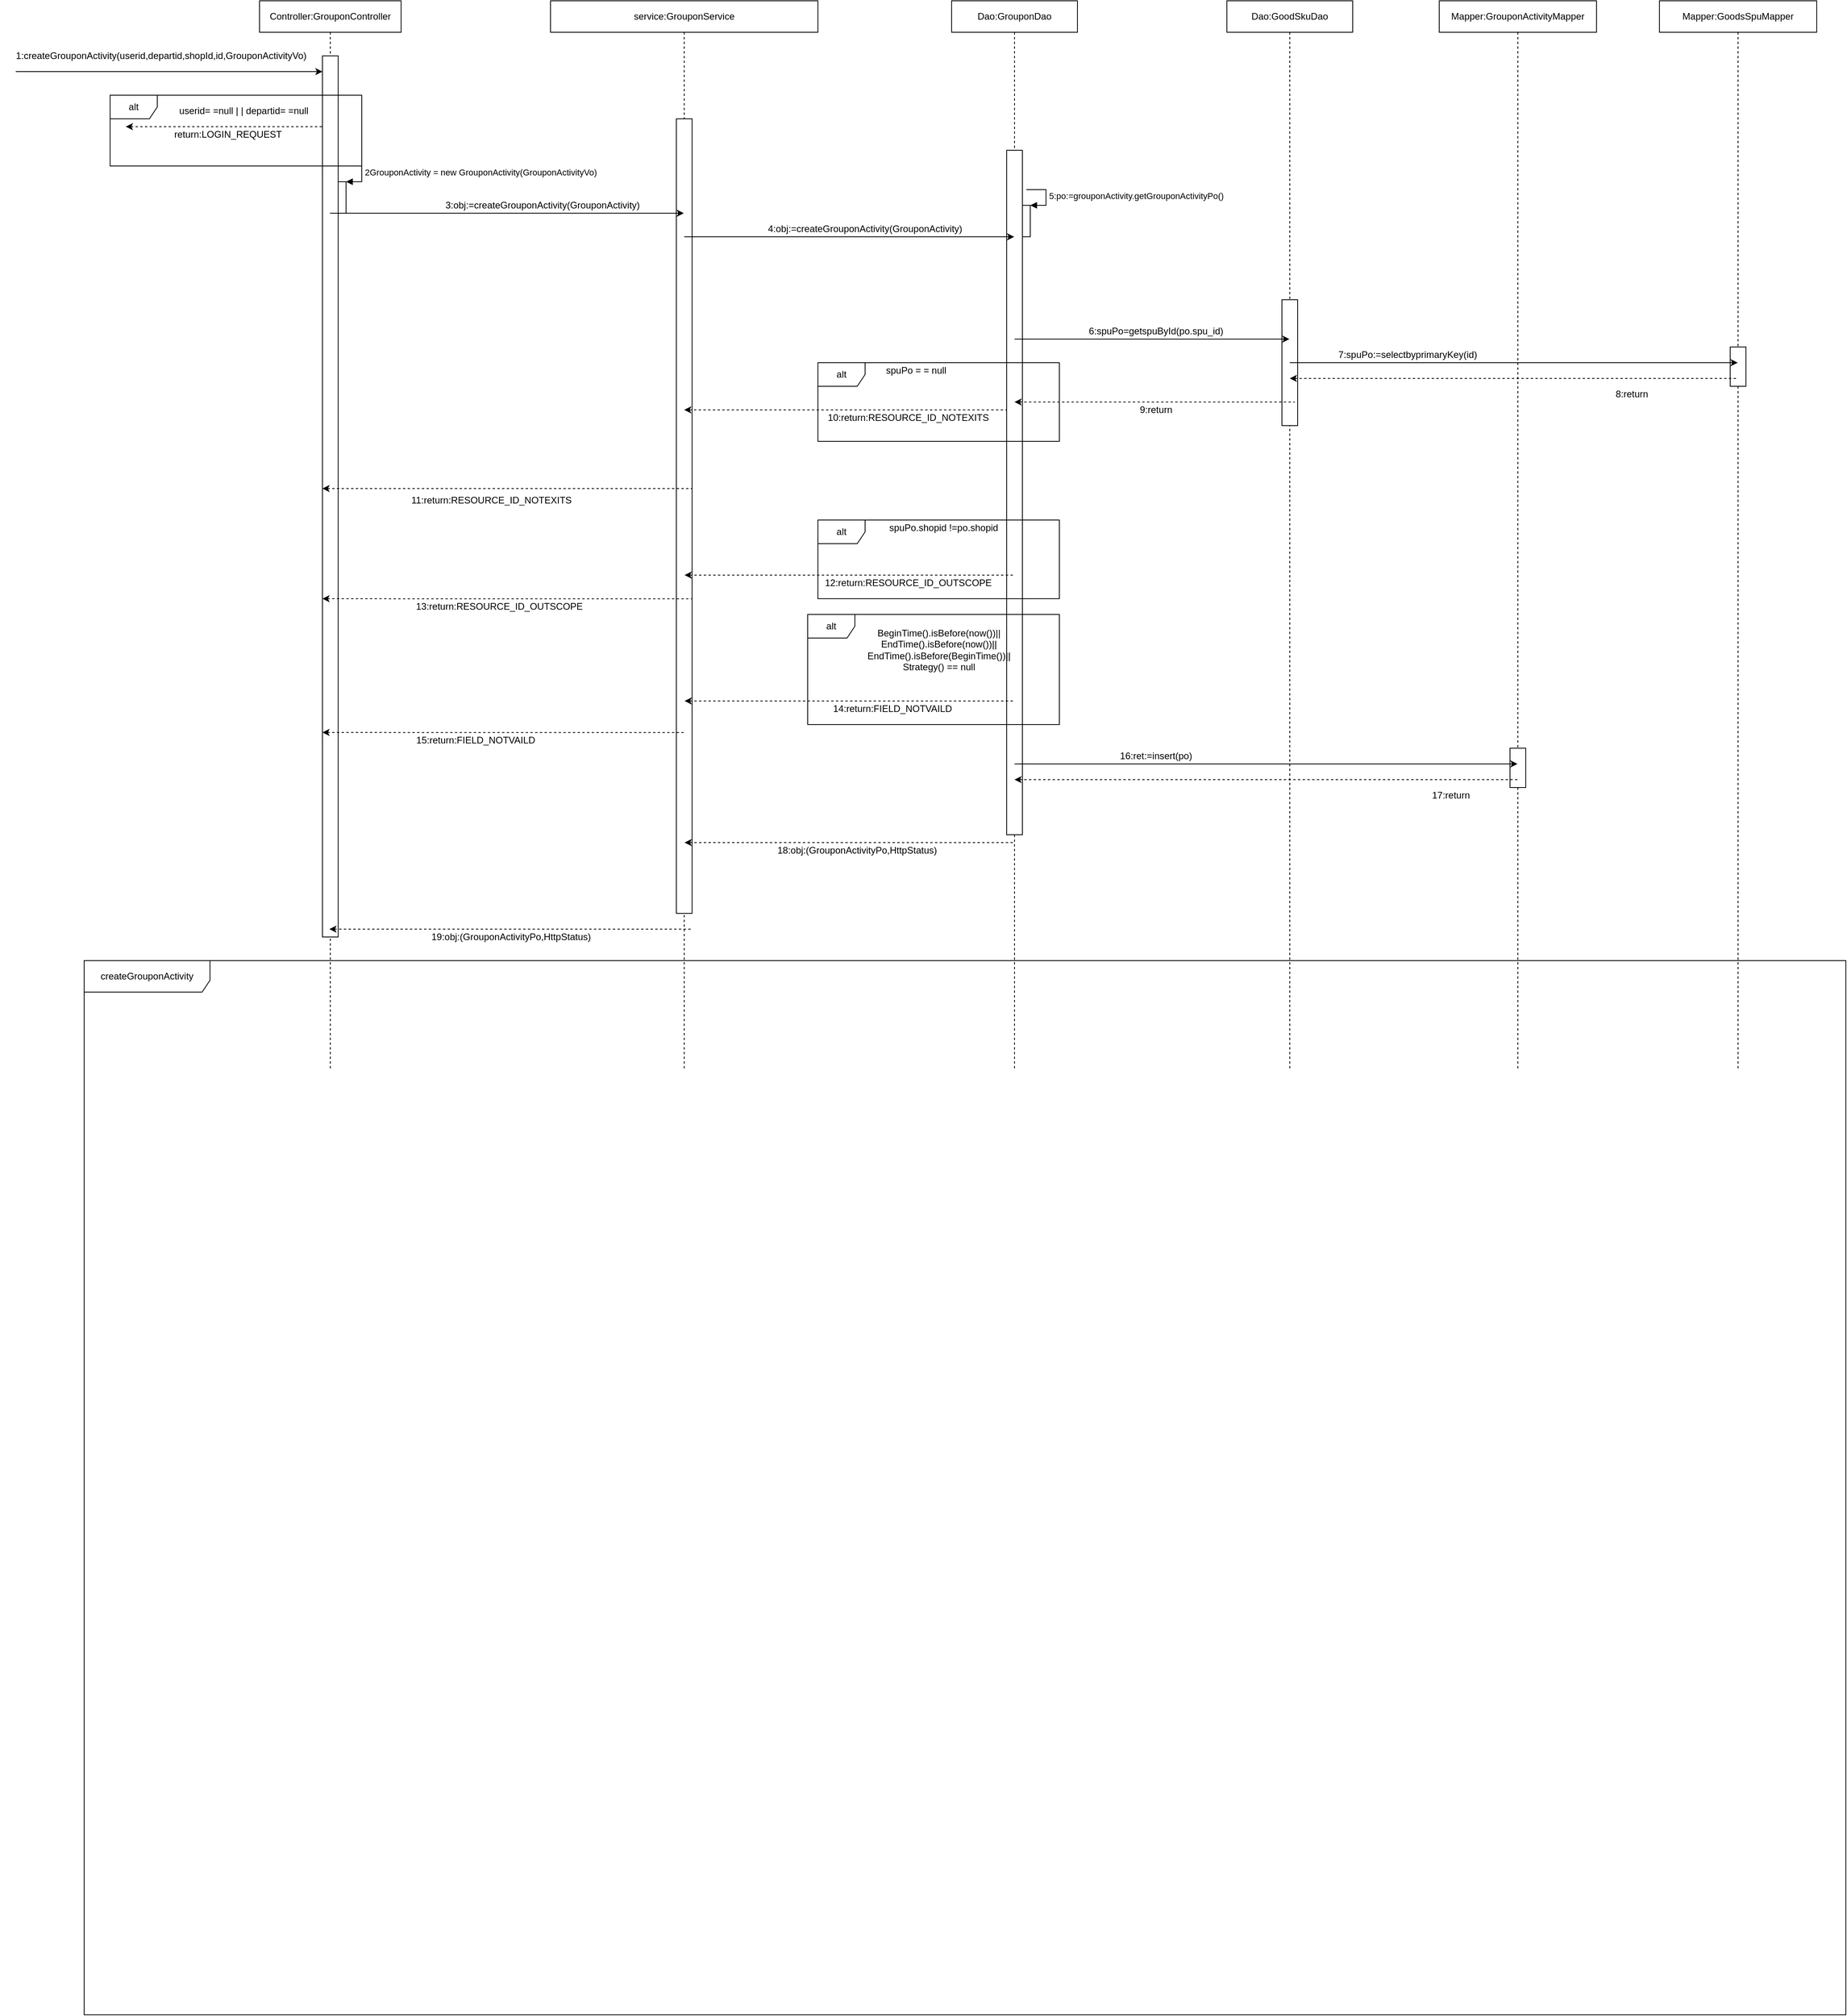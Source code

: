 <mxfile version="14.1.1" type="github">
  <diagram id="XvyM417pwiQkXbIRkVmS" name="Page-1">
    <mxGraphModel dx="1692" dy="1658" grid="1" gridSize="10" guides="1" tooltips="1" connect="1" arrows="1" fold="1" page="1" pageScale="1" pageWidth="827" pageHeight="1169" math="0" shadow="0">
      <root>
        <mxCell id="0" />
        <mxCell id="1" parent="0" />
        <mxCell id="MDOoDEjRiofSLdFRRyra-8" value="&lt;div&gt;service:GrouponService&lt;/div&gt;" style="shape=umlLifeline;perimeter=lifelinePerimeter;whiteSpace=wrap;html=1;container=1;collapsible=0;recursiveResize=0;outlineConnect=0;" vertex="1" parent="1">
          <mxGeometry x="180" y="-40" width="340" height="1360" as="geometry" />
        </mxCell>
        <mxCell id="MDOoDEjRiofSLdFRRyra-31" value="" style="rounded=0;whiteSpace=wrap;html=1;" vertex="1" parent="MDOoDEjRiofSLdFRRyra-8">
          <mxGeometry x="160" y="150" width="20" height="1010" as="geometry" />
        </mxCell>
        <mxCell id="MDOoDEjRiofSLdFRRyra-55" value="" style="endArrow=none;html=1;startArrow=classic;startFill=1;endFill=0;dashed=1;" edge="1" parent="MDOoDEjRiofSLdFRRyra-8" target="MDOoDEjRiofSLdFRRyra-9">
          <mxGeometry width="50" height="50" relative="1" as="geometry">
            <mxPoint x="170" y="520" as="sourcePoint" />
            <mxPoint x="371.18" y="520" as="targetPoint" />
            <Array as="points">
              <mxPoint x="300" y="520" />
            </Array>
          </mxGeometry>
        </mxCell>
        <mxCell id="MDOoDEjRiofSLdFRRyra-10" value="Dao:GoodSkuDao" style="shape=umlLifeline;perimeter=lifelinePerimeter;whiteSpace=wrap;html=1;container=1;collapsible=0;recursiveResize=0;outlineConnect=0;" vertex="1" parent="1">
          <mxGeometry x="1040" y="-40" width="160" height="1360" as="geometry" />
        </mxCell>
        <mxCell id="MDOoDEjRiofSLdFRRyra-44" value="" style="rounded=0;whiteSpace=wrap;html=1;" vertex="1" parent="MDOoDEjRiofSLdFRRyra-10">
          <mxGeometry x="70" y="380" width="20" height="160" as="geometry" />
        </mxCell>
        <mxCell id="MDOoDEjRiofSLdFRRyra-11" value="Mapper:GrouponActivityMapper" style="shape=umlLifeline;perimeter=lifelinePerimeter;whiteSpace=wrap;html=1;container=1;collapsible=0;recursiveResize=0;outlineConnect=0;" vertex="1" parent="1">
          <mxGeometry x="1310" y="-40" width="200" height="1360" as="geometry" />
        </mxCell>
        <mxCell id="MDOoDEjRiofSLdFRRyra-76" value="" style="rounded=0;whiteSpace=wrap;html=1;" vertex="1" parent="MDOoDEjRiofSLdFRRyra-11">
          <mxGeometry x="90" y="950" width="20" height="50" as="geometry" />
        </mxCell>
        <mxCell id="MDOoDEjRiofSLdFRRyra-12" value="Mapper:GoodsSpuMapper" style="shape=umlLifeline;perimeter=lifelinePerimeter;whiteSpace=wrap;html=1;container=1;collapsible=0;recursiveResize=0;outlineConnect=0;" vertex="1" parent="1">
          <mxGeometry x="1590" y="-40" width="200" height="1360" as="geometry" />
        </mxCell>
        <mxCell id="MDOoDEjRiofSLdFRRyra-45" value="" style="rounded=0;whiteSpace=wrap;html=1;" vertex="1" parent="MDOoDEjRiofSLdFRRyra-12">
          <mxGeometry x="90" y="440" width="20" height="50" as="geometry" />
        </mxCell>
        <mxCell id="MDOoDEjRiofSLdFRRyra-26" value="1:createGrouponActivity(userid,departid,shopId,id,GrouponActivityVo)" style="text;html=1;strokeColor=none;fillColor=none;align=center;verticalAlign=middle;whiteSpace=wrap;rounded=0;" vertex="1" parent="1">
          <mxGeometry x="-520" y="20" width="410" height="20" as="geometry" />
        </mxCell>
        <mxCell id="MDOoDEjRiofSLdFRRyra-27" value="Controller:GrouponController" style="shape=umlLifeline;perimeter=lifelinePerimeter;whiteSpace=wrap;html=1;container=1;collapsible=0;recursiveResize=0;outlineConnect=0;" vertex="1" parent="1">
          <mxGeometry x="-190" y="-40" width="180" height="1360" as="geometry" />
        </mxCell>
        <mxCell id="MDOoDEjRiofSLdFRRyra-29" value="" style="rounded=0;whiteSpace=wrap;html=1;" vertex="1" parent="MDOoDEjRiofSLdFRRyra-27">
          <mxGeometry x="80" y="70" width="20" height="1120" as="geometry" />
        </mxCell>
        <mxCell id="MDOoDEjRiofSLdFRRyra-35" value="" style="html=1;points=[];perimeter=orthogonalPerimeter;" vertex="1" parent="MDOoDEjRiofSLdFRRyra-27">
          <mxGeometry x="100" y="230" width="10" height="40" as="geometry" />
        </mxCell>
        <mxCell id="MDOoDEjRiofSLdFRRyra-36" value="2GrouponActivity = new GrouponActivity(GrouponActivityVo)" style="edgeStyle=orthogonalEdgeStyle;html=1;align=left;spacingLeft=2;endArrow=block;rounded=0;entryX=1;entryY=0;" edge="1" target="MDOoDEjRiofSLdFRRyra-35" parent="MDOoDEjRiofSLdFRRyra-27">
          <mxGeometry relative="1" as="geometry">
            <mxPoint x="105" y="210" as="sourcePoint" />
            <Array as="points">
              <mxPoint x="130" y="210" />
            </Array>
          </mxGeometry>
        </mxCell>
        <mxCell id="MDOoDEjRiofSLdFRRyra-30" value="" style="endArrow=classic;html=1;" edge="1" parent="1">
          <mxGeometry width="50" height="50" relative="1" as="geometry">
            <mxPoint x="-500" y="50" as="sourcePoint" />
            <mxPoint x="-110" y="50" as="targetPoint" />
          </mxGeometry>
        </mxCell>
        <mxCell id="MDOoDEjRiofSLdFRRyra-32" value="3:obj:=createGrouponActivity(GrouponActivity)" style="text;html=1;strokeColor=none;fillColor=none;align=center;verticalAlign=middle;whiteSpace=wrap;rounded=0;" vertex="1" parent="1">
          <mxGeometry x="20" y="210" width="300" height="20" as="geometry" />
        </mxCell>
        <mxCell id="MDOoDEjRiofSLdFRRyra-33" value="" style="endArrow=classic;html=1;" edge="1" parent="1" target="MDOoDEjRiofSLdFRRyra-8">
          <mxGeometry width="50" height="50" relative="1" as="geometry">
            <mxPoint x="-100.5" y="230" as="sourcePoint" />
            <mxPoint x="240" y="230" as="targetPoint" />
          </mxGeometry>
        </mxCell>
        <mxCell id="MDOoDEjRiofSLdFRRyra-9" value="Dao:GrouponDao" style="shape=umlLifeline;perimeter=lifelinePerimeter;whiteSpace=wrap;html=1;container=1;collapsible=0;recursiveResize=0;outlineConnect=0;" vertex="1" parent="1">
          <mxGeometry x="690" y="-40" width="160" height="1360" as="geometry" />
        </mxCell>
        <mxCell id="MDOoDEjRiofSLdFRRyra-37" value="" style="rounded=0;whiteSpace=wrap;html=1;" vertex="1" parent="MDOoDEjRiofSLdFRRyra-9">
          <mxGeometry x="70" y="190" width="20" height="870" as="geometry" />
        </mxCell>
        <mxCell id="MDOoDEjRiofSLdFRRyra-40" value="" style="html=1;points=[];perimeter=orthogonalPerimeter;" vertex="1" parent="MDOoDEjRiofSLdFRRyra-9">
          <mxGeometry x="90" y="260" width="10" height="40" as="geometry" />
        </mxCell>
        <mxCell id="MDOoDEjRiofSLdFRRyra-41" value="5:po:=grouponActivity.getGrouponActivityPo()" style="edgeStyle=orthogonalEdgeStyle;html=1;align=left;spacingLeft=2;endArrow=block;rounded=0;entryX=1;entryY=0;" edge="1" target="MDOoDEjRiofSLdFRRyra-40" parent="MDOoDEjRiofSLdFRRyra-9">
          <mxGeometry relative="1" as="geometry">
            <mxPoint x="95" y="240" as="sourcePoint" />
            <Array as="points">
              <mxPoint x="120" y="240" />
            </Array>
          </mxGeometry>
        </mxCell>
        <mxCell id="MDOoDEjRiofSLdFRRyra-53" value="alt" style="shape=umlFrame;whiteSpace=wrap;html=1;" vertex="1" parent="MDOoDEjRiofSLdFRRyra-9">
          <mxGeometry x="-170" y="460" width="307" height="100" as="geometry" />
        </mxCell>
        <mxCell id="MDOoDEjRiofSLdFRRyra-54" value="spuPo = = null" style="text;html=1;strokeColor=none;fillColor=none;align=center;verticalAlign=middle;whiteSpace=wrap;rounded=0;" vertex="1" parent="MDOoDEjRiofSLdFRRyra-9">
          <mxGeometry x="-110" y="460" width="130" height="20" as="geometry" />
        </mxCell>
        <mxCell id="MDOoDEjRiofSLdFRRyra-38" value="4:obj:=createGrouponActivity(GrouponActivity)" style="text;html=1;strokeColor=none;fillColor=none;align=center;verticalAlign=middle;whiteSpace=wrap;rounded=0;" vertex="1" parent="1">
          <mxGeometry x="430" y="240" width="300" height="20" as="geometry" />
        </mxCell>
        <mxCell id="MDOoDEjRiofSLdFRRyra-39" value="" style="endArrow=classic;html=1;" edge="1" parent="1" target="MDOoDEjRiofSLdFRRyra-9">
          <mxGeometry width="50" height="50" relative="1" as="geometry">
            <mxPoint x="350" y="260" as="sourcePoint" />
            <mxPoint x="800" y="260" as="targetPoint" />
            <Array as="points">
              <mxPoint x="420" y="260" />
            </Array>
          </mxGeometry>
        </mxCell>
        <mxCell id="MDOoDEjRiofSLdFRRyra-42" value="6:spuPo=getspuById(po.spu_id)" style="text;html=1;strokeColor=none;fillColor=none;align=center;verticalAlign=middle;whiteSpace=wrap;rounded=0;" vertex="1" parent="1">
          <mxGeometry x="800" y="370" width="300" height="20" as="geometry" />
        </mxCell>
        <mxCell id="MDOoDEjRiofSLdFRRyra-43" value="" style="endArrow=classic;html=1;" edge="1" parent="1" target="MDOoDEjRiofSLdFRRyra-10">
          <mxGeometry width="50" height="50" relative="1" as="geometry">
            <mxPoint x="770" y="390" as="sourcePoint" />
            <mxPoint x="1139.5" y="390" as="targetPoint" />
            <Array as="points">
              <mxPoint x="790" y="390" />
            </Array>
          </mxGeometry>
        </mxCell>
        <mxCell id="MDOoDEjRiofSLdFRRyra-46" value="7:spuPo:=selectbyprimaryKey(id)" style="text;html=1;strokeColor=none;fillColor=none;align=center;verticalAlign=middle;whiteSpace=wrap;rounded=0;" vertex="1" parent="1">
          <mxGeometry x="1120" y="400" width="300" height="20" as="geometry" />
        </mxCell>
        <mxCell id="MDOoDEjRiofSLdFRRyra-47" value="" style="endArrow=classic;html=1;" edge="1" parent="1" target="MDOoDEjRiofSLdFRRyra-12">
          <mxGeometry width="50" height="50" relative="1" as="geometry">
            <mxPoint x="1120" y="420" as="sourcePoint" />
            <mxPoint x="1469.5" y="420" as="targetPoint" />
            <Array as="points">
              <mxPoint x="1140" y="420" />
            </Array>
          </mxGeometry>
        </mxCell>
        <mxCell id="MDOoDEjRiofSLdFRRyra-49" value="" style="endArrow=none;html=1;startArrow=classic;startFill=1;endFill=0;dashed=1;" edge="1" parent="1">
          <mxGeometry width="50" height="50" relative="1" as="geometry">
            <mxPoint x="1120" y="440" as="sourcePoint" />
            <mxPoint x="1689.5" y="440" as="targetPoint" />
            <Array as="points">
              <mxPoint x="1140" y="440" />
            </Array>
          </mxGeometry>
        </mxCell>
        <mxCell id="MDOoDEjRiofSLdFRRyra-50" value="8:return" style="text;html=1;strokeColor=none;fillColor=none;align=center;verticalAlign=middle;whiteSpace=wrap;rounded=0;" vertex="1" parent="1">
          <mxGeometry x="1490" y="450" width="130" height="20" as="geometry" />
        </mxCell>
        <mxCell id="MDOoDEjRiofSLdFRRyra-51" value="" style="endArrow=none;html=1;startArrow=classic;startFill=1;endFill=0;dashed=1;" edge="1" parent="1" source="MDOoDEjRiofSLdFRRyra-9">
          <mxGeometry width="50" height="50" relative="1" as="geometry">
            <mxPoint x="827" y="470" as="sourcePoint" />
            <mxPoint x="1126.5" y="470" as="targetPoint" />
            <Array as="points">
              <mxPoint x="847" y="470" />
            </Array>
          </mxGeometry>
        </mxCell>
        <mxCell id="MDOoDEjRiofSLdFRRyra-52" value="9:return" style="text;html=1;strokeColor=none;fillColor=none;align=center;verticalAlign=middle;whiteSpace=wrap;rounded=0;" vertex="1" parent="1">
          <mxGeometry x="885" y="470" width="130" height="20" as="geometry" />
        </mxCell>
        <mxCell id="MDOoDEjRiofSLdFRRyra-57" value="" style="endArrow=none;html=1;startArrow=classic;startFill=1;endFill=0;dashed=1;" edge="1" parent="1">
          <mxGeometry width="50" height="50" relative="1" as="geometry">
            <mxPoint x="-110" y="580" as="sourcePoint" />
            <mxPoint x="359.5" y="580" as="targetPoint" />
            <Array as="points">
              <mxPoint y="580" />
            </Array>
          </mxGeometry>
        </mxCell>
        <mxCell id="MDOoDEjRiofSLdFRRyra-58" value="11:return:RESOURCE_ID_NOTEXITS" style="text;html=1;strokeColor=none;fillColor=none;align=center;verticalAlign=middle;whiteSpace=wrap;rounded=0;" vertex="1" parent="1">
          <mxGeometry x="40" y="585" width="130" height="20" as="geometry" />
        </mxCell>
        <mxCell id="MDOoDEjRiofSLdFRRyra-59" value="spuPo.shopid !=po.shopid" style="text;html=1;strokeColor=none;fillColor=none;align=center;verticalAlign=middle;whiteSpace=wrap;rounded=0;" vertex="1" parent="1">
          <mxGeometry x="590" y="620" width="180" height="20" as="geometry" />
        </mxCell>
        <mxCell id="MDOoDEjRiofSLdFRRyra-61" value="" style="endArrow=none;html=1;startArrow=classic;startFill=1;endFill=0;dashed=1;" edge="1" parent="1">
          <mxGeometry width="50" height="50" relative="1" as="geometry">
            <mxPoint x="350.5" y="690" as="sourcePoint" />
            <mxPoint x="770.0" y="690" as="targetPoint" />
            <Array as="points">
              <mxPoint x="410.5" y="690" />
            </Array>
          </mxGeometry>
        </mxCell>
        <mxCell id="MDOoDEjRiofSLdFRRyra-62" value="12:return:RESOURCE_ID_OUTSCOPE" style="text;html=1;strokeColor=none;fillColor=none;align=center;verticalAlign=middle;whiteSpace=wrap;rounded=0;" vertex="1" parent="1">
          <mxGeometry x="570" y="690" width="130" height="20" as="geometry" />
        </mxCell>
        <mxCell id="MDOoDEjRiofSLdFRRyra-63" value="alt" style="shape=umlFrame;whiteSpace=wrap;html=1;" vertex="1" parent="1">
          <mxGeometry x="520" y="620" width="307" height="100" as="geometry" />
        </mxCell>
        <mxCell id="MDOoDEjRiofSLdFRRyra-64" value="" style="endArrow=none;html=1;startArrow=classic;startFill=1;endFill=0;dashed=1;" edge="1" parent="1">
          <mxGeometry width="50" height="50" relative="1" as="geometry">
            <mxPoint x="-110" y="720" as="sourcePoint" />
            <mxPoint x="359.5" y="720.08" as="targetPoint" />
            <Array as="points">
              <mxPoint y="720.08" />
            </Array>
          </mxGeometry>
        </mxCell>
        <mxCell id="MDOoDEjRiofSLdFRRyra-66" value="13:return:RESOURCE_ID_OUTSCOPE" style="text;html=1;strokeColor=none;fillColor=none;align=center;verticalAlign=middle;whiteSpace=wrap;rounded=0;" vertex="1" parent="1">
          <mxGeometry x="50" y="720" width="130" height="20" as="geometry" />
        </mxCell>
        <mxCell id="MDOoDEjRiofSLdFRRyra-68" value="&lt;div&gt;BeginTime().isBefore(now())|| EndTime().isBefore(now())|| EndTime().isBefore(BeginTime())|| &lt;br&gt;&lt;/div&gt;&lt;div&gt;Strategy() == null&lt;/div&gt;" style="text;html=1;strokeColor=none;fillColor=none;align=center;verticalAlign=middle;whiteSpace=wrap;rounded=0;" vertex="1" parent="1">
          <mxGeometry x="528.5" y="710" width="290" height="150" as="geometry" />
        </mxCell>
        <mxCell id="MDOoDEjRiofSLdFRRyra-69" value="" style="endArrow=none;html=1;startArrow=classic;startFill=1;endFill=0;dashed=1;" edge="1" parent="1">
          <mxGeometry width="50" height="50" relative="1" as="geometry">
            <mxPoint x="350.5" y="850" as="sourcePoint" />
            <mxPoint x="770.0" y="850" as="targetPoint" />
            <Array as="points">
              <mxPoint x="410.5" y="850" />
            </Array>
          </mxGeometry>
        </mxCell>
        <mxCell id="MDOoDEjRiofSLdFRRyra-70" value="14:return:FIELD_NOTVAILD" style="text;html=1;strokeColor=none;fillColor=none;align=center;verticalAlign=middle;whiteSpace=wrap;rounded=0;" vertex="1" parent="1">
          <mxGeometry x="550" y="850" width="130" height="20" as="geometry" />
        </mxCell>
        <mxCell id="MDOoDEjRiofSLdFRRyra-71" value="alt" style="shape=umlFrame;whiteSpace=wrap;html=1;" vertex="1" parent="1">
          <mxGeometry x="507" y="740" width="320" height="140" as="geometry" />
        </mxCell>
        <mxCell id="MDOoDEjRiofSLdFRRyra-72" value="" style="endArrow=none;html=1;startArrow=classic;startFill=1;endFill=0;dashed=1;exitX=0.5;exitY=0.528;exitDx=0;exitDy=0;exitPerimeter=0;" edge="1" parent="1">
          <mxGeometry width="50" height="50" relative="1" as="geometry">
            <mxPoint x="-110" y="890.0" as="sourcePoint" />
            <mxPoint x="349.5" y="890.08" as="targetPoint" />
            <Array as="points">
              <mxPoint x="-10" y="890.08" />
            </Array>
          </mxGeometry>
        </mxCell>
        <mxCell id="MDOoDEjRiofSLdFRRyra-73" value="15:return:FIELD_NOTVAILD" style="text;html=1;strokeColor=none;fillColor=none;align=center;verticalAlign=middle;whiteSpace=wrap;rounded=0;" vertex="1" parent="1">
          <mxGeometry x="20" y="890" width="130" height="20" as="geometry" />
        </mxCell>
        <mxCell id="MDOoDEjRiofSLdFRRyra-78" value="" style="endArrow=classic;html=1;" edge="1" parent="1" target="MDOoDEjRiofSLdFRRyra-11">
          <mxGeometry width="50" height="50" relative="1" as="geometry">
            <mxPoint x="770" y="930" as="sourcePoint" />
            <mxPoint x="1189.5" y="930" as="targetPoint" />
            <Array as="points">
              <mxPoint x="840" y="930" />
            </Array>
          </mxGeometry>
        </mxCell>
        <mxCell id="MDOoDEjRiofSLdFRRyra-80" value="16:ret:=insert(po)" style="text;html=1;strokeColor=none;fillColor=none;align=center;verticalAlign=middle;whiteSpace=wrap;rounded=0;" vertex="1" parent="1">
          <mxGeometry x="885" y="910" width="130" height="20" as="geometry" />
        </mxCell>
        <mxCell id="MDOoDEjRiofSLdFRRyra-81" value="" style="endArrow=none;html=1;dashed=1;startArrow=classic;startFill=1;endFill=0;" edge="1" parent="1">
          <mxGeometry width="50" height="50" relative="1" as="geometry">
            <mxPoint x="770.0" y="950" as="sourcePoint" />
            <mxPoint x="1409.5" y="950" as="targetPoint" />
            <Array as="points">
              <mxPoint x="840" y="950" />
            </Array>
          </mxGeometry>
        </mxCell>
        <mxCell id="MDOoDEjRiofSLdFRRyra-82" value="17:return" style="text;html=1;strokeColor=none;fillColor=none;align=center;verticalAlign=middle;whiteSpace=wrap;rounded=0;" vertex="1" parent="1">
          <mxGeometry x="1260" y="960" width="130" height="20" as="geometry" />
        </mxCell>
        <mxCell id="MDOoDEjRiofSLdFRRyra-83" value="" style="endArrow=none;html=1;startArrow=classic;startFill=1;endFill=0;dashed=1;" edge="1" parent="1">
          <mxGeometry width="50" height="50" relative="1" as="geometry">
            <mxPoint x="350.5" y="1030" as="sourcePoint" />
            <mxPoint x="770.0" y="1030" as="targetPoint" />
            <Array as="points">
              <mxPoint x="410.5" y="1030" />
            </Array>
          </mxGeometry>
        </mxCell>
        <mxCell id="MDOoDEjRiofSLdFRRyra-84" value="18:obj:(GrouponActivityPo,HttpStatus)" style="text;html=1;strokeColor=none;fillColor=none;align=center;verticalAlign=middle;whiteSpace=wrap;rounded=0;" vertex="1" parent="1">
          <mxGeometry x="460" y="1030" width="220" height="20" as="geometry" />
        </mxCell>
        <mxCell id="MDOoDEjRiofSLdFRRyra-86" value="" style="endArrow=none;html=1;startArrow=classic;startFill=1;endFill=0;dashed=1;" edge="1" parent="1">
          <mxGeometry width="50" height="50" relative="1" as="geometry">
            <mxPoint x="-101.167" y="1140" as="sourcePoint" />
            <mxPoint x="359.5" y="1140" as="targetPoint" />
            <Array as="points">
              <mxPoint y="1140" />
            </Array>
          </mxGeometry>
        </mxCell>
        <mxCell id="MDOoDEjRiofSLdFRRyra-87" value="19:obj:(GrouponActivityPo,HttpStatus)" style="text;html=1;strokeColor=none;fillColor=none;align=center;verticalAlign=middle;whiteSpace=wrap;rounded=0;" vertex="1" parent="1">
          <mxGeometry x="20" y="1140" width="220" height="20" as="geometry" />
        </mxCell>
        <mxCell id="MDOoDEjRiofSLdFRRyra-88" value="createGrouponActivity" style="shape=umlFrame;whiteSpace=wrap;html=1;width=160;height=40;" vertex="1" parent="1">
          <mxGeometry x="-413" y="1180" width="2240" height="1340" as="geometry" />
        </mxCell>
        <mxCell id="MDOoDEjRiofSLdFRRyra-89" value="" style="endArrow=none;html=1;dashed=1;startArrow=classic;startFill=1;endFill=0;" edge="1" parent="1">
          <mxGeometry width="50" height="50" relative="1" as="geometry">
            <mxPoint x="-360" y="120" as="sourcePoint" />
            <mxPoint x="-110" y="120" as="targetPoint" />
          </mxGeometry>
        </mxCell>
        <mxCell id="MDOoDEjRiofSLdFRRyra-90" value="return:LOGIN_REQUEST" style="text;html=1;strokeColor=none;fillColor=none;align=center;verticalAlign=middle;whiteSpace=wrap;rounded=0;" vertex="1" parent="1">
          <mxGeometry x="-340" y="120" width="220" height="20" as="geometry" />
        </mxCell>
        <mxCell id="MDOoDEjRiofSLdFRRyra-91" value="alt" style="shape=umlFrame;whiteSpace=wrap;html=1;" vertex="1" parent="1">
          <mxGeometry x="-380" y="80" width="320" height="90" as="geometry" />
        </mxCell>
        <mxCell id="MDOoDEjRiofSLdFRRyra-92" value="userid= =null | | departid= =null" style="text;html=1;strokeColor=none;fillColor=none;align=center;verticalAlign=middle;whiteSpace=wrap;rounded=0;" vertex="1" parent="1">
          <mxGeometry x="-300" y="90" width="180" height="20" as="geometry" />
        </mxCell>
        <mxCell id="MDOoDEjRiofSLdFRRyra-56" value="10:return:RESOURCE_ID_NOTEXITS" style="text;html=1;strokeColor=none;fillColor=none;align=center;verticalAlign=middle;whiteSpace=wrap;rounded=0;" vertex="1" parent="1">
          <mxGeometry x="570" y="480" width="130" height="20" as="geometry" />
        </mxCell>
      </root>
    </mxGraphModel>
  </diagram>
</mxfile>
